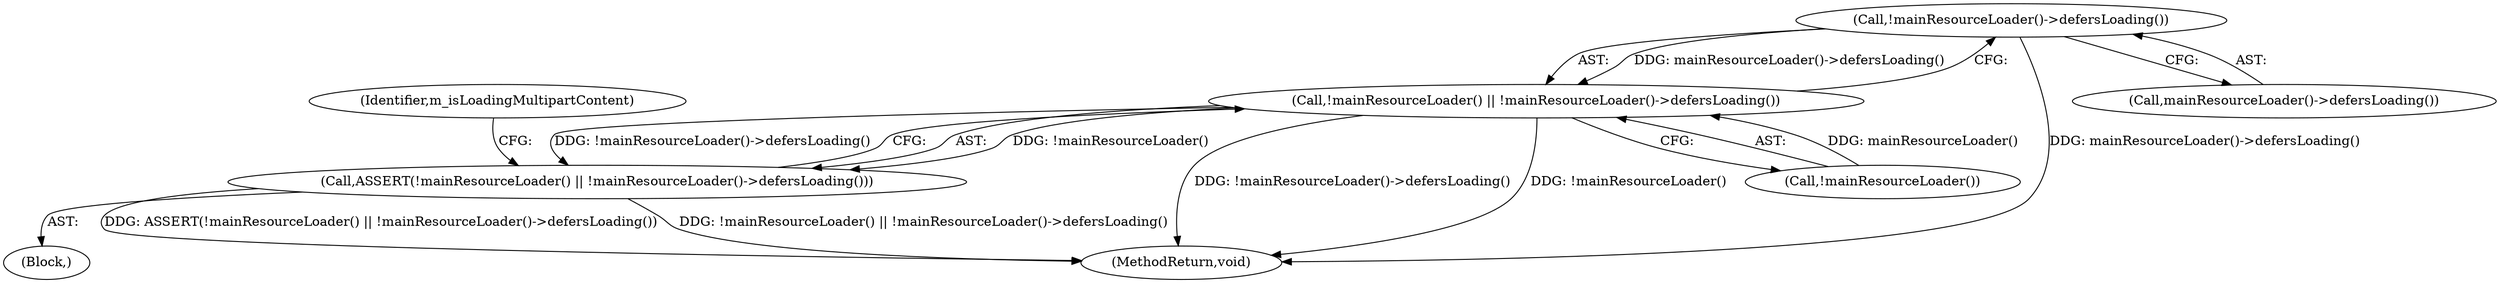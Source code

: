 digraph "0_Chrome_a6f7726de20450074a01493e4e85409ce3f2595a_0@API" {
"1000214" [label="(Call,!mainResourceLoader()->defersLoading())"];
"1000211" [label="(Call,!mainResourceLoader() || !mainResourceLoader()->defersLoading())"];
"1000210" [label="(Call,ASSERT(!mainResourceLoader() || !mainResourceLoader()->defersLoading()))"];
"1000103" [label="(Block,)"];
"1000214" [label="(Call,!mainResourceLoader()->defersLoading())"];
"1000211" [label="(Call,!mainResourceLoader() || !mainResourceLoader()->defersLoading())"];
"1000212" [label="(Call,!mainResourceLoader())"];
"1000215" [label="(Call,mainResourceLoader()->defersLoading())"];
"1000282" [label="(MethodReturn,void)"];
"1000217" [label="(Identifier,m_isLoadingMultipartContent)"];
"1000210" [label="(Call,ASSERT(!mainResourceLoader() || !mainResourceLoader()->defersLoading()))"];
"1000214" -> "1000211"  [label="AST: "];
"1000214" -> "1000215"  [label="CFG: "];
"1000215" -> "1000214"  [label="AST: "];
"1000211" -> "1000214"  [label="CFG: "];
"1000214" -> "1000282"  [label="DDG: mainResourceLoader()->defersLoading()"];
"1000214" -> "1000211"  [label="DDG: mainResourceLoader()->defersLoading()"];
"1000211" -> "1000210"  [label="AST: "];
"1000211" -> "1000212"  [label="CFG: "];
"1000212" -> "1000211"  [label="AST: "];
"1000210" -> "1000211"  [label="CFG: "];
"1000211" -> "1000282"  [label="DDG: !mainResourceLoader()->defersLoading()"];
"1000211" -> "1000282"  [label="DDG: !mainResourceLoader()"];
"1000211" -> "1000210"  [label="DDG: !mainResourceLoader()"];
"1000211" -> "1000210"  [label="DDG: !mainResourceLoader()->defersLoading()"];
"1000212" -> "1000211"  [label="DDG: mainResourceLoader()"];
"1000210" -> "1000103"  [label="AST: "];
"1000217" -> "1000210"  [label="CFG: "];
"1000210" -> "1000282"  [label="DDG: ASSERT(!mainResourceLoader() || !mainResourceLoader()->defersLoading())"];
"1000210" -> "1000282"  [label="DDG: !mainResourceLoader() || !mainResourceLoader()->defersLoading()"];
}

